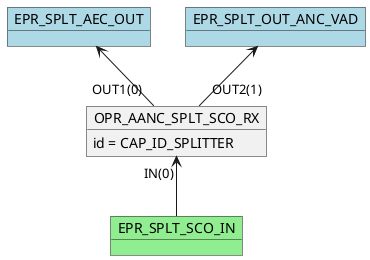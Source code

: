 @startuml

    object OPR_AANC_SPLT_SCO_RX
    OPR_AANC_SPLT_SCO_RX : id = CAP_ID_SPLITTER
    object EPR_SPLT_SCO_IN #lightgreen
    OPR_AANC_SPLT_SCO_RX "IN(0)" <-- EPR_SPLT_SCO_IN
    object EPR_SPLT_AEC_OUT #lightblue
    EPR_SPLT_AEC_OUT <-- "OUT1(0)" OPR_AANC_SPLT_SCO_RX
    object EPR_SPLT_OUT_ANC_VAD #lightblue
    EPR_SPLT_OUT_ANC_VAD <-- "OUT2(1)" OPR_AANC_SPLT_SCO_RX
@enduml
